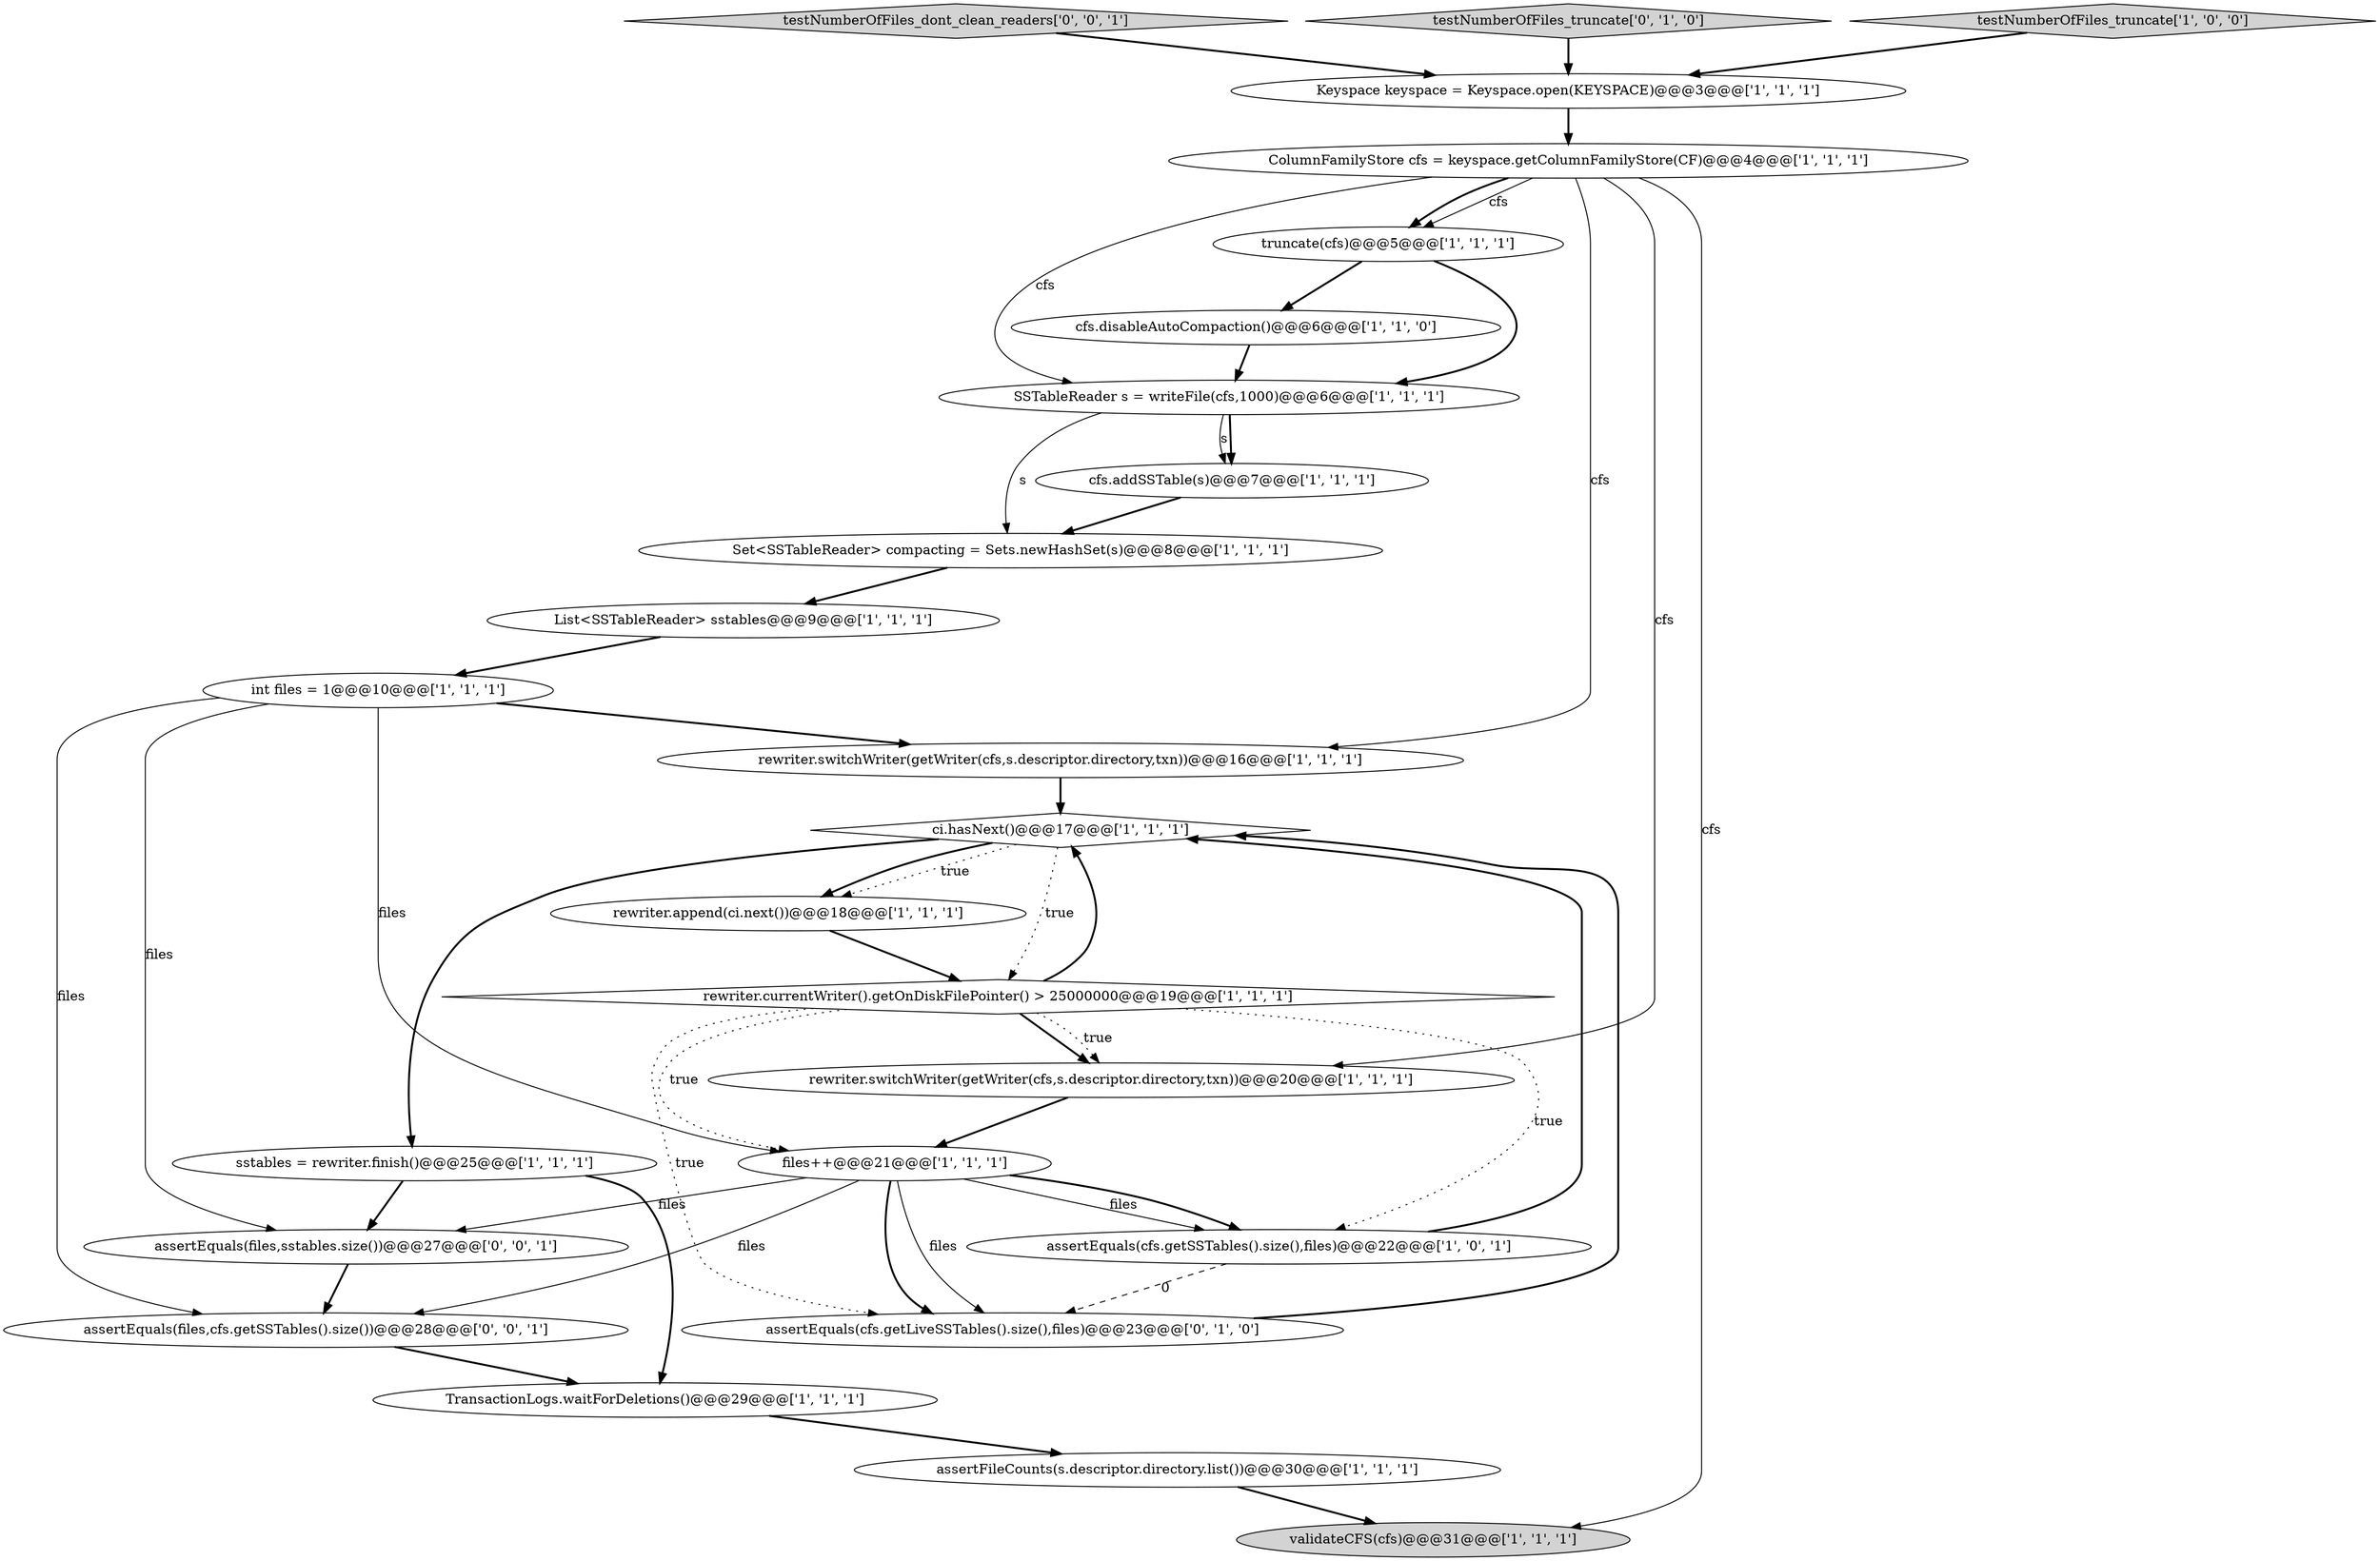 digraph {
14 [style = filled, label = "ci.hasNext()@@@17@@@['1', '1', '1']", fillcolor = white, shape = diamond image = "AAA0AAABBB1BBB"];
23 [style = filled, label = "assertEquals(files,sstables.size())@@@27@@@['0', '0', '1']", fillcolor = white, shape = ellipse image = "AAA0AAABBB3BBB"];
15 [style = filled, label = "SSTableReader s = writeFile(cfs,1000)@@@6@@@['1', '1', '1']", fillcolor = white, shape = ellipse image = "AAA0AAABBB1BBB"];
5 [style = filled, label = "truncate(cfs)@@@5@@@['1', '1', '1']", fillcolor = white, shape = ellipse image = "AAA0AAABBB1BBB"];
25 [style = filled, label = "testNumberOfFiles_dont_clean_readers['0', '0', '1']", fillcolor = lightgray, shape = diamond image = "AAA0AAABBB3BBB"];
7 [style = filled, label = "validateCFS(cfs)@@@31@@@['1', '1', '1']", fillcolor = lightgray, shape = ellipse image = "AAA0AAABBB1BBB"];
10 [style = filled, label = "assertFileCounts(s.descriptor.directory.list())@@@30@@@['1', '1', '1']", fillcolor = white, shape = ellipse image = "AAA0AAABBB1BBB"];
2 [style = filled, label = "Keyspace keyspace = Keyspace.open(KEYSPACE)@@@3@@@['1', '1', '1']", fillcolor = white, shape = ellipse image = "AAA0AAABBB1BBB"];
1 [style = filled, label = "files++@@@21@@@['1', '1', '1']", fillcolor = white, shape = ellipse image = "AAA0AAABBB1BBB"];
18 [style = filled, label = "rewriter.switchWriter(getWriter(cfs,s.descriptor.directory,txn))@@@20@@@['1', '1', '1']", fillcolor = white, shape = ellipse image = "AAA0AAABBB1BBB"];
13 [style = filled, label = "rewriter.switchWriter(getWriter(cfs,s.descriptor.directory,txn))@@@16@@@['1', '1', '1']", fillcolor = white, shape = ellipse image = "AAA0AAABBB1BBB"];
16 [style = filled, label = "ColumnFamilyStore cfs = keyspace.getColumnFamilyStore(CF)@@@4@@@['1', '1', '1']", fillcolor = white, shape = ellipse image = "AAA0AAABBB1BBB"];
21 [style = filled, label = "assertEquals(cfs.getLiveSSTables().size(),files)@@@23@@@['0', '1', '0']", fillcolor = white, shape = ellipse image = "AAA1AAABBB2BBB"];
9 [style = filled, label = "rewriter.currentWriter().getOnDiskFilePointer() > 25000000@@@19@@@['1', '1', '1']", fillcolor = white, shape = diamond image = "AAA0AAABBB1BBB"];
20 [style = filled, label = "Set<SSTableReader> compacting = Sets.newHashSet(s)@@@8@@@['1', '1', '1']", fillcolor = white, shape = ellipse image = "AAA0AAABBB1BBB"];
22 [style = filled, label = "testNumberOfFiles_truncate['0', '1', '0']", fillcolor = lightgray, shape = diamond image = "AAA0AAABBB2BBB"];
6 [style = filled, label = "assertEquals(cfs.getSSTables().size(),files)@@@22@@@['1', '0', '1']", fillcolor = white, shape = ellipse image = "AAA0AAABBB1BBB"];
11 [style = filled, label = "cfs.disableAutoCompaction()@@@6@@@['1', '1', '0']", fillcolor = white, shape = ellipse image = "AAA0AAABBB1BBB"];
0 [style = filled, label = "sstables = rewriter.finish()@@@25@@@['1', '1', '1']", fillcolor = white, shape = ellipse image = "AAA0AAABBB1BBB"];
17 [style = filled, label = "List<SSTableReader> sstables@@@9@@@['1', '1', '1']", fillcolor = white, shape = ellipse image = "AAA0AAABBB1BBB"];
8 [style = filled, label = "testNumberOfFiles_truncate['1', '0', '0']", fillcolor = lightgray, shape = diamond image = "AAA0AAABBB1BBB"];
3 [style = filled, label = "int files = 1@@@10@@@['1', '1', '1']", fillcolor = white, shape = ellipse image = "AAA0AAABBB1BBB"];
4 [style = filled, label = "rewriter.append(ci.next())@@@18@@@['1', '1', '1']", fillcolor = white, shape = ellipse image = "AAA0AAABBB1BBB"];
19 [style = filled, label = "TransactionLogs.waitForDeletions()@@@29@@@['1', '1', '1']", fillcolor = white, shape = ellipse image = "AAA0AAABBB1BBB"];
12 [style = filled, label = "cfs.addSSTable(s)@@@7@@@['1', '1', '1']", fillcolor = white, shape = ellipse image = "AAA0AAABBB1BBB"];
24 [style = filled, label = "assertEquals(files,cfs.getSSTables().size())@@@28@@@['0', '0', '1']", fillcolor = white, shape = ellipse image = "AAA0AAABBB3BBB"];
9->18 [style = bold, label=""];
22->2 [style = bold, label=""];
16->18 [style = solid, label="cfs"];
14->4 [style = dotted, label="true"];
21->14 [style = bold, label=""];
19->10 [style = bold, label=""];
1->6 [style = solid, label="files"];
16->5 [style = solid, label="cfs"];
23->24 [style = bold, label=""];
25->2 [style = bold, label=""];
1->23 [style = solid, label="files"];
15->12 [style = bold, label=""];
1->21 [style = bold, label=""];
16->13 [style = solid, label="cfs"];
15->12 [style = solid, label="s"];
9->1 [style = dotted, label="true"];
0->19 [style = bold, label=""];
16->15 [style = solid, label="cfs"];
14->0 [style = bold, label=""];
11->15 [style = bold, label=""];
17->3 [style = bold, label=""];
1->6 [style = bold, label=""];
3->13 [style = bold, label=""];
16->7 [style = solid, label="cfs"];
9->6 [style = dotted, label="true"];
9->21 [style = dotted, label="true"];
0->23 [style = bold, label=""];
9->18 [style = dotted, label="true"];
10->7 [style = bold, label=""];
8->2 [style = bold, label=""];
6->14 [style = bold, label=""];
15->20 [style = solid, label="s"];
3->1 [style = solid, label="files"];
1->24 [style = solid, label="files"];
5->11 [style = bold, label=""];
4->9 [style = bold, label=""];
12->20 [style = bold, label=""];
9->14 [style = bold, label=""];
16->5 [style = bold, label=""];
6->21 [style = dashed, label="0"];
20->17 [style = bold, label=""];
2->16 [style = bold, label=""];
18->1 [style = bold, label=""];
24->19 [style = bold, label=""];
14->4 [style = bold, label=""];
13->14 [style = bold, label=""];
3->24 [style = solid, label="files"];
3->23 [style = solid, label="files"];
1->21 [style = solid, label="files"];
5->15 [style = bold, label=""];
14->9 [style = dotted, label="true"];
}
